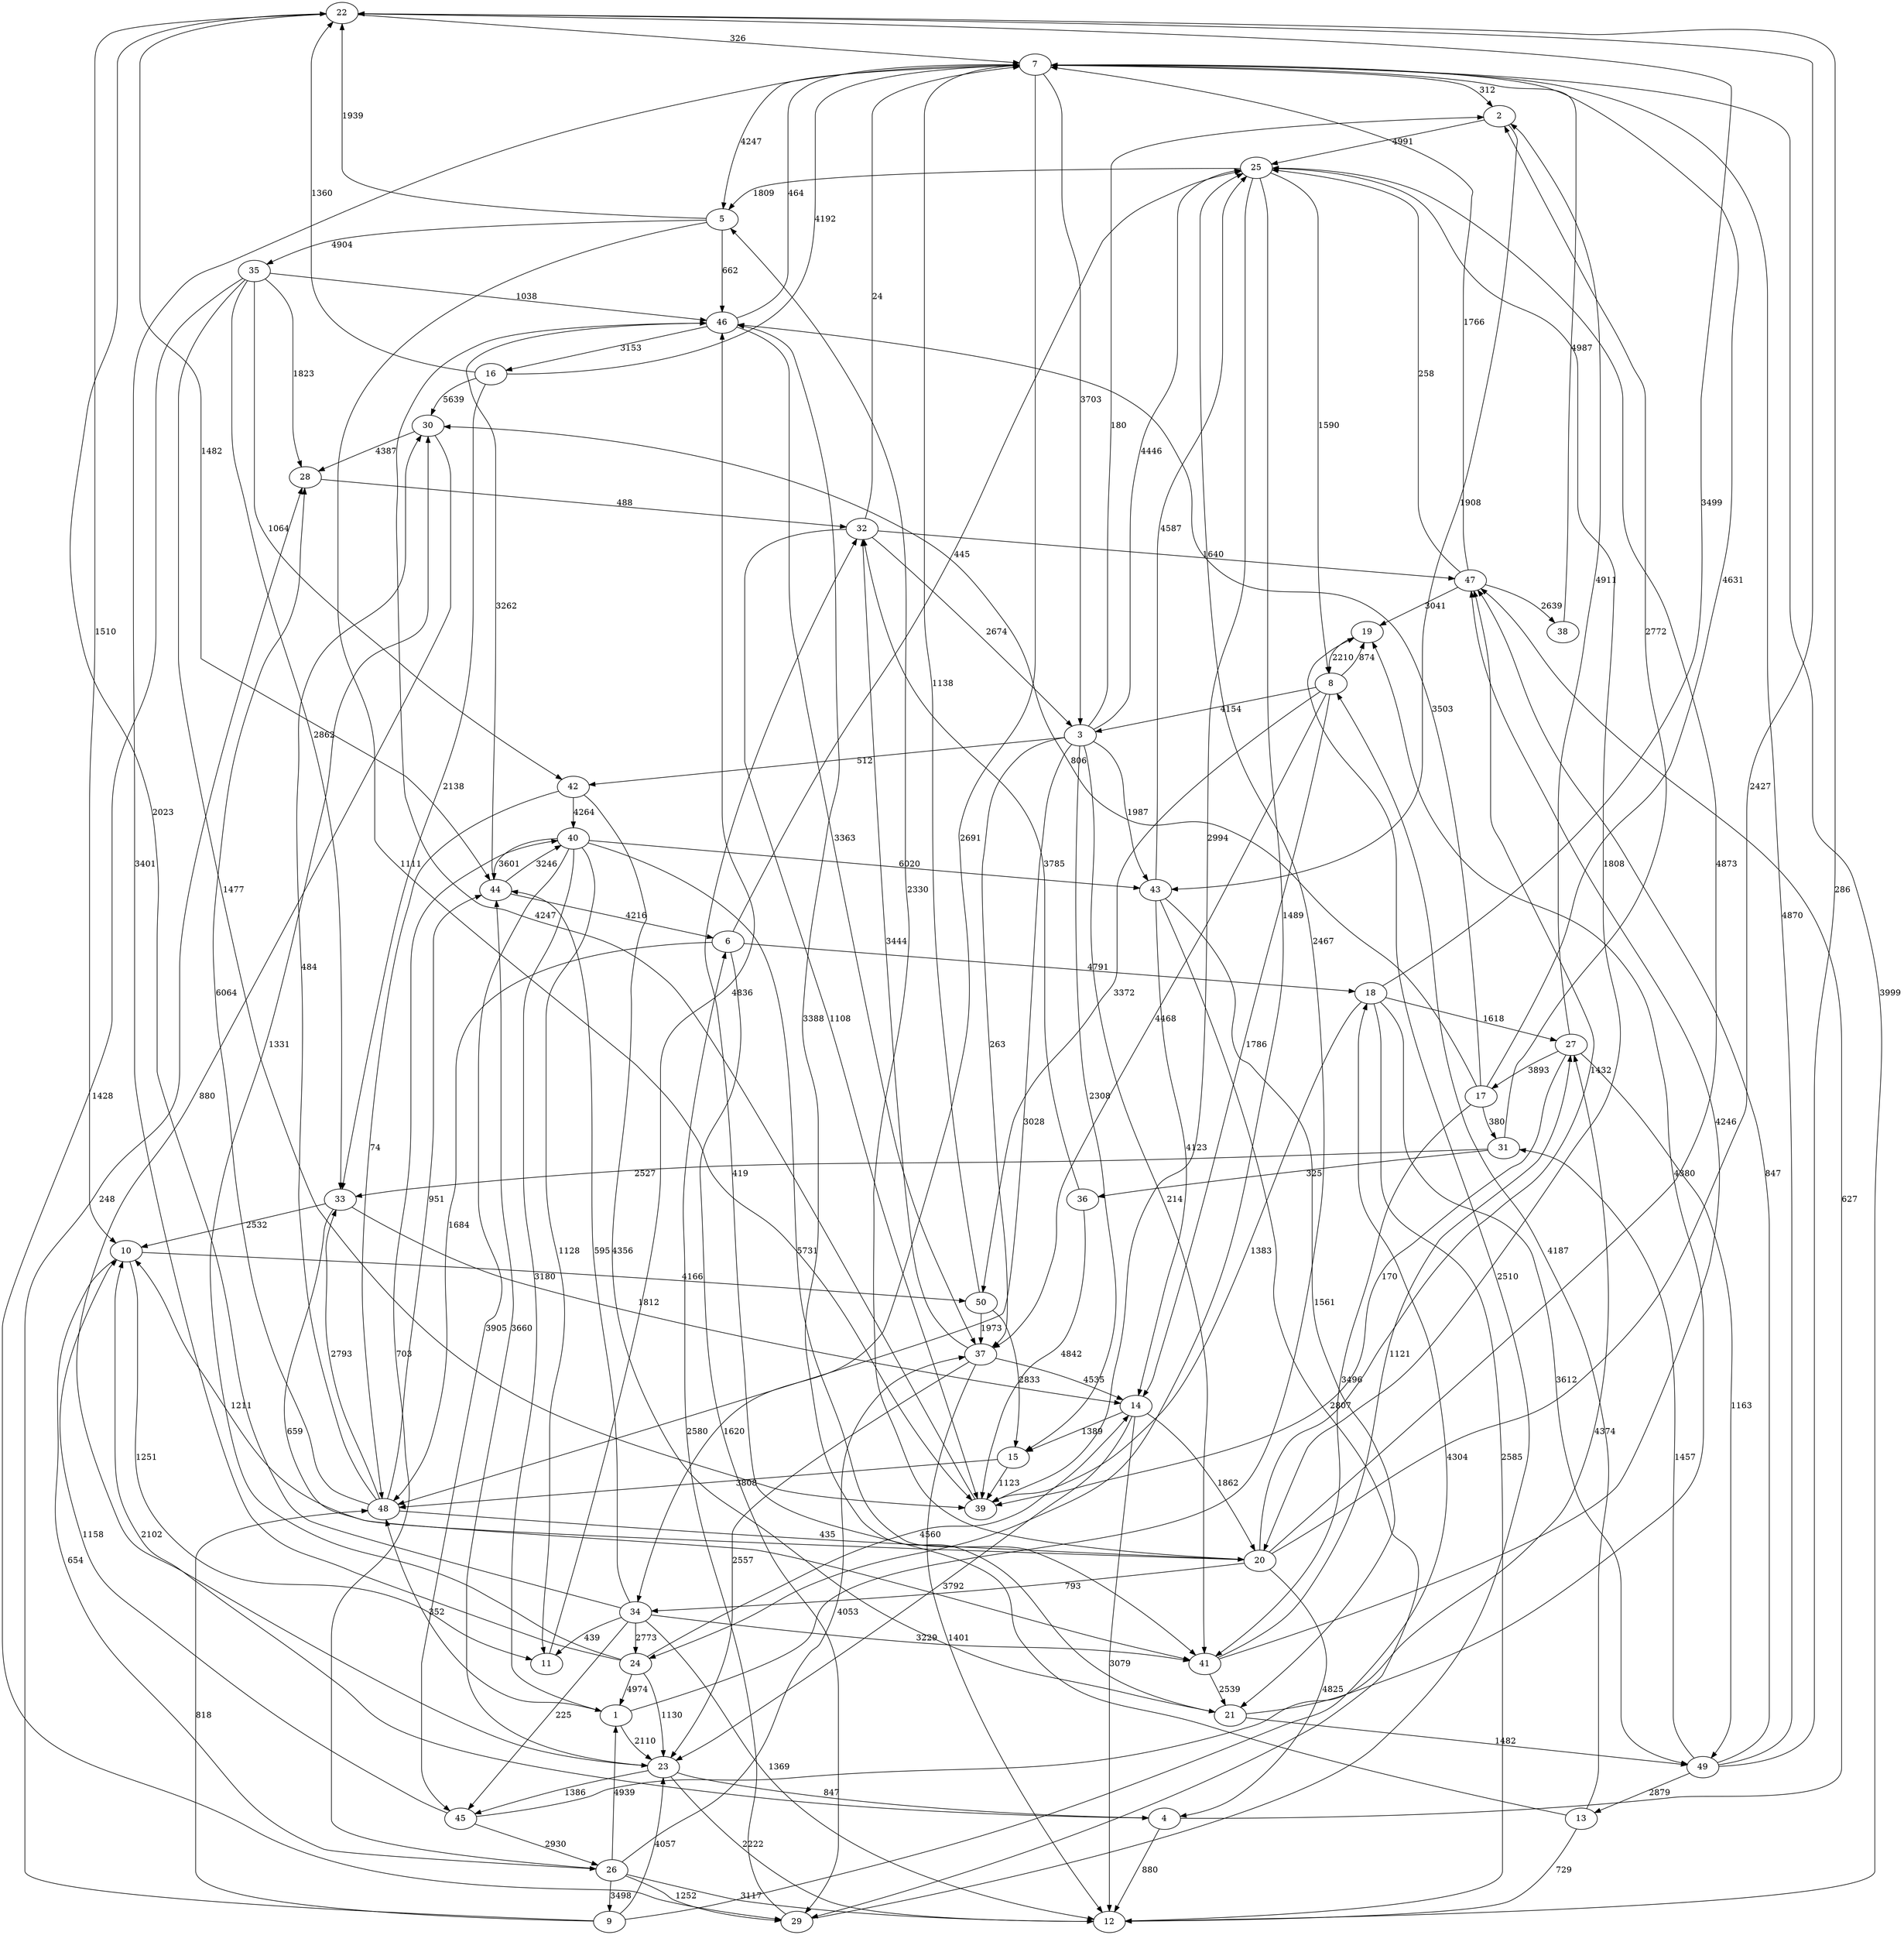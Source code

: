 strict digraph  {
	22 -> 7	 [label=326];
	22 -> 10	 [label=1510];
	22 -> 44	 [label=1482];
	7 -> 12	 [label=3999];
	7 -> 2	 [label=312];
	7 -> 5	 [label=4247];
	7 -> 34	 [label=2691];
	7 -> 3	 [label=3703];
	10 -> 50	 [label=4166];
	10 -> 26	 [label=654];
	10 -> 11	 [label=1251];
	44 -> 46	 [label=3262];
	44 -> 40	 [label=3246];
	44 -> 6	 [label=4216];
	2 -> 25	 [label=4991];
	2 -> 43	 [label=1908];
	5 -> 22	 [label=1939];
	5 -> 39	 [label=1111];
	5 -> 46	 [label=662];
	5 -> 35	 [label=4904];
	34 -> 22	 [label=2023];
	34 -> 44	 [label=595];
	34 -> 12	 [label=1369];
	34 -> 45	 [label=225];
	34 -> 11	 [label=439];
	34 -> 24	 [label=2773];
	34 -> 41	 [label=3229];
	3 -> 2	 [label=180];
	3 -> 25	 [label=4446];
	3 -> 43	 [label=1987];
	3 -> 15	 [label=2308];
	3 -> 37	 [label=263];
	3 -> 48	 [label=3028];
	3 -> 42	 [label=512];
	3 -> 41	 [label=214];
	47 -> 7	 [label=1766];
	47 -> 19	 [label=3041];
	47 -> 25	 [label=258];
	47 -> 38	 [label=2639];
	19 -> 8	 [label=2210];
	25 -> 5	 [label=1809];
	25 -> 8	 [label=1590];
	25 -> 39	 [label=2994];
	25 -> 20	 [label=1808];
	25 -> 24	 [label=1489];
	38 -> 7	 [label=4987];
	8 -> 3	 [label=4154];
	8 -> 19	 [label=874];
	8 -> 14	 [label=1786];
	8 -> 50	 [label=3372];
	8 -> 37	 [label=4468];
	39 -> 46	 [label=4247];
	46 -> 7	 [label=464];
	46 -> 16	 [label=3153];
	46 -> 37	 [label=3363];
	35 -> 39	 [label=1477];
	35 -> 46	 [label=1038];
	35 -> 33	 [label=2862];
	35 -> 29	 [label=1428];
	35 -> 42	 [label=1064];
	35 -> 28	 [label=1823];
	31 -> 2	 [label=2772];
	31 -> 33	 [label=2527];
	31 -> 36	 [label=325];
	33 -> 10	 [label=2532];
	33 -> 14	 [label=1812];
	33 -> 41	 [label=659];
	36 -> 39	 [label=4842];
	36 -> 32	 [label=3785];
	43 -> 25	 [label=4587];
	43 -> 14	 [label=4123];
	43 -> 29	 [label=2807];
	43 -> 21	 [label=1561];
	16 -> 22	 [label=1360];
	16 -> 7	 [label=4192];
	16 -> 33	 [label=2138];
	16 -> 30	 [label=5639];
	30 -> 23	 [label=880];
	30 -> 28	 [label=4387];
	14 -> 12	 [label=3079];
	14 -> 23	 [label=3792];
	14 -> 15	 [label=1389];
	14 -> 20	 [label=1862];
	29 -> 19	 [label=2510];
	29 -> 6	 [label=2580];
	21 -> 19	 [label=4380];
	21 -> 46	 [label=3388];
	21 -> 49	 [label=1482];
	23 -> 44	 [label=3660];
	23 -> 12	 [label=2222];
	23 -> 45	 [label=1386];
	23 -> 4	 [label=847];
	15 -> 39	 [label=1123];
	15 -> 48	 [label=3808];
	20 -> 22	 [label=2427];
	20 -> 10	 [label=1211];
	20 -> 5	 [label=2330];
	20 -> 34	 [label=793];
	20 -> 47	 [label=1432];
	20 -> 25	 [label=4873];
	20 -> 4	 [label=4825];
	18 -> 22	 [label=3499];
	18 -> 12	 [label=2585];
	18 -> 39	 [label=1383];
	18 -> 49	 [label=3612];
	18 -> 27	 [label=1618];
	49 -> 22	 [label=286];
	49 -> 7	 [label=4870];
	49 -> 47	 [label=847];
	49 -> 31	 [label=1457];
	49 -> 13	 [label=2879];
	27 -> 2	 [label=4911];
	27 -> 39	 [label=170];
	27 -> 49	 [label=1163];
	27 -> 17	 [label=3893];
	50 -> 7	 [label=1138];
	50 -> 15	 [label=2833];
	50 -> 37	 [label=1973];
	37 -> 12	 [label=1401];
	37 -> 14	 [label=4535];
	37 -> 23	 [label=2557];
	37 -> 32	 [label=3444];
	13 -> 12	 [label=729];
	13 -> 8	 [label=4187];
	13 -> 32	 [label=419];
	32 -> 7	 [label=24];
	32 -> 3	 [label=2674];
	32 -> 47	 [label=1640];
	32 -> 39	 [label=1108];
	45 -> 10	 [label=1158];
	45 -> 27	 [label=4374];
	45 -> 26	 [label=2930];
	26 -> 12	 [label=3117];
	26 -> 29	 [label=1252];
	26 -> 37	 [label=4053];
	26 -> 1	 [label=4939];
	26 -> 40	 [label=703];
	26 -> 9	 [label=3498];
	11 -> 46	 [label=4836];
	24 -> 7	 [label=3401];
	24 -> 30	 [label=1331];
	24 -> 14	 [label=4560];
	24 -> 23	 [label=1130];
	24 -> 1	 [label=4974];
	1 -> 25	 [label=2467];
	1 -> 23	 [label=2110];
	1 -> 48	 [label=352];
	48 -> 44	 [label=951];
	48 -> 33	 [label=2793];
	48 -> 30	 [label=484];
	48 -> 20	 [label=435];
	48 -> 28	 [label=6064];
	42 -> 21	 [label=4356];
	42 -> 48	 [label=74];
	42 -> 40	 [label=4264];
	28 -> 32	 [label=488];
	41 -> 47	 [label=4246];
	41 -> 21	 [label=2539];
	41 -> 27	 [label=1121];
	40 -> 44	 [label=3601];
	40 -> 43	 [label=6020];
	40 -> 45	 [label=3905];
	40 -> 11	 [label=1128];
	40 -> 1	 [label=3180];
	40 -> 41	 [label=5731];
	17 -> 7	 [label=4631];
	17 -> 46	 [label=3503];
	17 -> 31	 [label=380];
	17 -> 30	 [label=806];
	17 -> 41	 [label=3496];
	6 -> 25	 [label=445];
	6 -> 29	 [label=1620];
	6 -> 18	 [label=4791];
	6 -> 48	 [label=1684];
	9 -> 23	 [label=4057];
	9 -> 18	 [label=4304];
	9 -> 48	 [label=818];
	9 -> 28	 [label=248];
	4 -> 10	 [label=2102];
	4 -> 12	 [label=880];
	4 -> 47	 [label=627];
}
